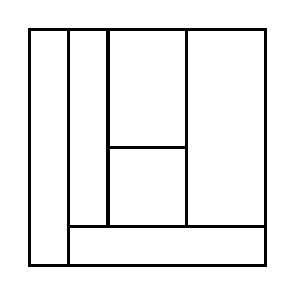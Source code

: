 \begin{tikzpicture}[very thick, scale=.5]
    \draw (0,0) rectangle (1,6);
    \draw (1,1) rectangle (2,6);
    \draw (2,3) rectangle (4,6);
    \draw (2,1) rectangle (4,3);
    \draw (4,1) rectangle (6,6);
    \draw (1,0) rectangle (6,1);
\end{tikzpicture}
